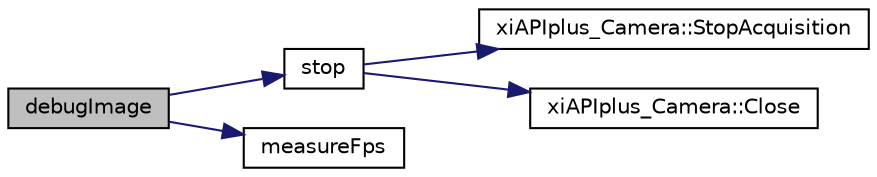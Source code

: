 digraph "debugImage"
{
  edge [fontname="Helvetica",fontsize="10",labelfontname="Helvetica",labelfontsize="10"];
  node [fontname="Helvetica",fontsize="10",shape=record];
  rankdir="LR";
  Node15 [label="debugImage",height=0.2,width=0.4,color="black", fillcolor="grey75", style="filled", fontcolor="black"];
  Node15 -> Node16 [color="midnightblue",fontsize="10",style="solid",fontname="Helvetica"];
  Node16 [label="stop",height=0.2,width=0.4,color="black", fillcolor="white", style="filled",URL="$_camera_8cpp.html#a8c528baf37154d347366083f0f816846"];
  Node16 -> Node17 [color="midnightblue",fontsize="10",style="solid",fontname="Helvetica"];
  Node17 [label="xiAPIplus_Camera::StopAcquisition",height=0.2,width=0.4,color="black", fillcolor="white", style="filled",URL="$classxi_a_p_iplus___camera.html#a656f441e46318bbcc2c26c1656762171"];
  Node16 -> Node18 [color="midnightblue",fontsize="10",style="solid",fontname="Helvetica"];
  Node18 [label="xiAPIplus_Camera::Close",height=0.2,width=0.4,color="black", fillcolor="white", style="filled",URL="$classxi_a_p_iplus___camera.html#a88340071341526f471d93064eae32991"];
  Node15 -> Node19 [color="midnightblue",fontsize="10",style="solid",fontname="Helvetica"];
  Node19 [label="measureFps",height=0.2,width=0.4,color="black", fillcolor="white", style="filled",URL="$_camera_8cpp.html#a66946c2f9288372110ef4b771fed206f"];
}
